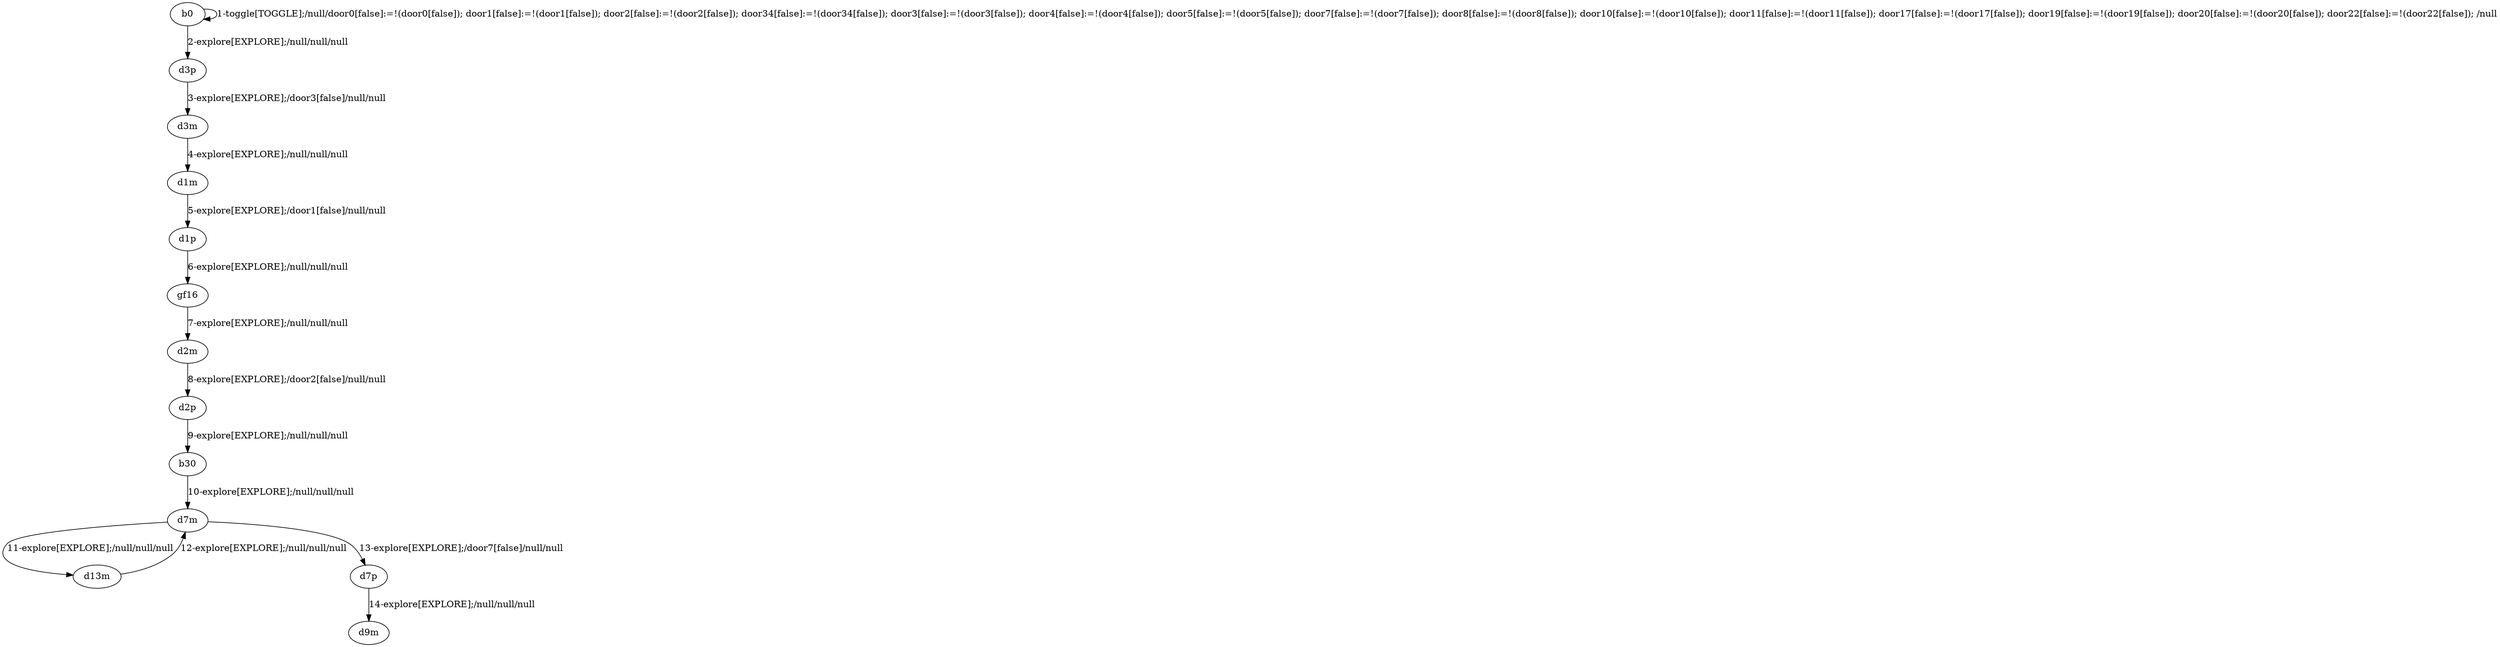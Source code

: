 # Total number of goals covered by this test: 9
# d1p --> gf16
# d7m --> d7p
# d7p --> d9m
# b30 --> d7m
# d2p --> b30
# d13m --> d7m
# d2m --> d2p
# d7m --> d13m
# gf16 --> d2m

digraph g {
"b0" -> "b0" [label = "1-toggle[TOGGLE];/null/door0[false]:=!(door0[false]); door1[false]:=!(door1[false]); door2[false]:=!(door2[false]); door34[false]:=!(door34[false]); door3[false]:=!(door3[false]); door4[false]:=!(door4[false]); door5[false]:=!(door5[false]); door7[false]:=!(door7[false]); door8[false]:=!(door8[false]); door10[false]:=!(door10[false]); door11[false]:=!(door11[false]); door17[false]:=!(door17[false]); door19[false]:=!(door19[false]); door20[false]:=!(door20[false]); door22[false]:=!(door22[false]); /null"];
"b0" -> "d3p" [label = "2-explore[EXPLORE];/null/null/null"];
"d3p" -> "d3m" [label = "3-explore[EXPLORE];/door3[false]/null/null"];
"d3m" -> "d1m" [label = "4-explore[EXPLORE];/null/null/null"];
"d1m" -> "d1p" [label = "5-explore[EXPLORE];/door1[false]/null/null"];
"d1p" -> "gf16" [label = "6-explore[EXPLORE];/null/null/null"];
"gf16" -> "d2m" [label = "7-explore[EXPLORE];/null/null/null"];
"d2m" -> "d2p" [label = "8-explore[EXPLORE];/door2[false]/null/null"];
"d2p" -> "b30" [label = "9-explore[EXPLORE];/null/null/null"];
"b30" -> "d7m" [label = "10-explore[EXPLORE];/null/null/null"];
"d7m" -> "d13m" [label = "11-explore[EXPLORE];/null/null/null"];
"d13m" -> "d7m" [label = "12-explore[EXPLORE];/null/null/null"];
"d7m" -> "d7p" [label = "13-explore[EXPLORE];/door7[false]/null/null"];
"d7p" -> "d9m" [label = "14-explore[EXPLORE];/null/null/null"];
}